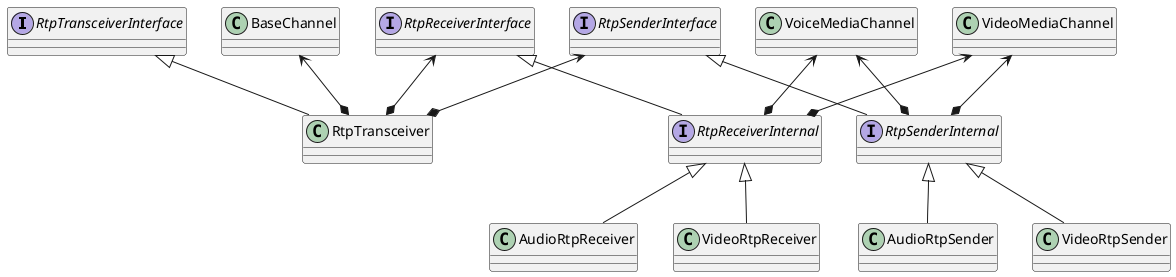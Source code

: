 @startuml rtp_transceiver

interface RtpTransceiverInterface
interface RtpSenderInterface
interface RtpReceiverInterface

class RtpTransceiver
interface RtpSenderInternal
interface RtpReceiverInternal
class BaseChannel

class VoiceMediaChannel
class VideoMediaChannel

class AudioRtpSender
class VideoRtpSender

class AudioRtpReceiver
class VideoRtpReceiver


RtpTransceiverInterface <|-- RtpTransceiver
RtpSenderInterface <--* RtpTransceiver
RtpReceiverInterface <--* RtpTransceiver
BaseChannel <--* RtpTransceiver

RtpSenderInterface <|-- RtpSenderInternal
RtpReceiverInterface <|-- RtpReceiverInternal

VoiceMediaChannel <--* RtpSenderInternal
VideoMediaChannel <--* RtpSenderInternal

VoiceMediaChannel <--* RtpReceiverInternal
VideoMediaChannel <--* RtpReceiverInternal

RtpSenderInternal <|-- AudioRtpSender
RtpSenderInternal <|-- VideoRtpSender

RtpReceiverInternal <|-- AudioRtpReceiver
RtpReceiverInternal <|-- VideoRtpReceiver

@enduml